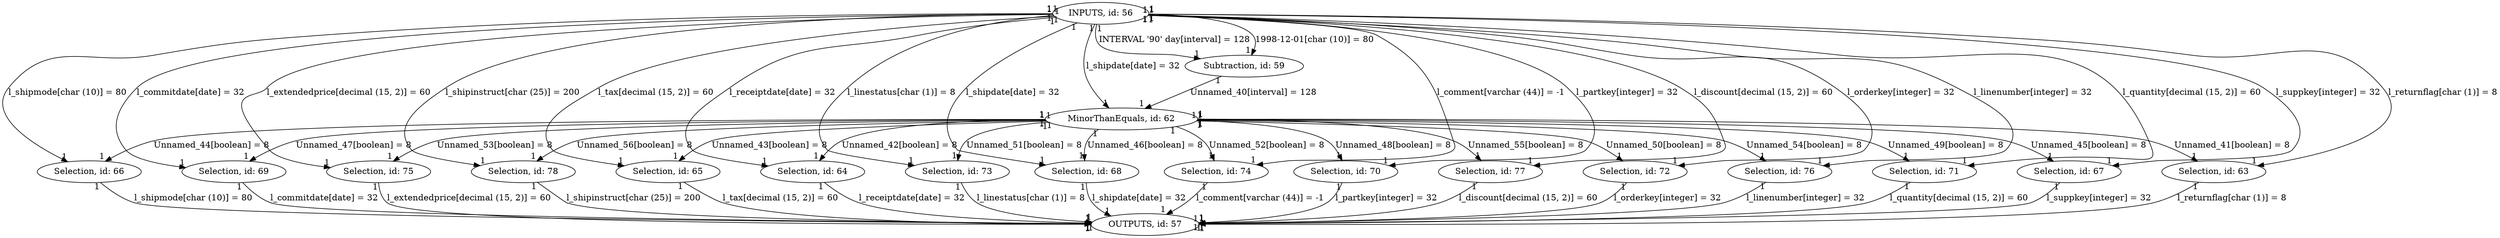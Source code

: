digraph {
"Selection, id: 66" -> "OUTPUTS, id: 57"[label="l_shipmode[char (10)] = 80", headlabel="1", taillabel="1" ]
"MinorThanEquals, id: 62" -> "Selection, id: 69"[label="Unnamed_47[boolean] = 8", headlabel="1", taillabel="1" ]
"INPUTS, id: 56" -> "Selection, id: 75"[label="l_extendedprice[decimal (15, 2)] = 60", headlabel="1", taillabel="1" ]
"INPUTS, id: 56" -> "Subtraction, id: 59"[label="1998-12-01[char (10)] = 80", headlabel="1", taillabel="1" ]
"MinorThanEquals, id: 62" -> "Selection, id: 66"[label="Unnamed_44[boolean] = 8", headlabel="1", taillabel="1" ]
"MinorThanEquals, id: 62" -> "Selection, id: 74"[label="Unnamed_52[boolean] = 8", headlabel="1", taillabel="1" ]
"MinorThanEquals, id: 62" -> "Selection, id: 73"[label="Unnamed_51[boolean] = 8", headlabel="1", taillabel="1" ]
"INPUTS, id: 56" -> "Selection, id: 68"[label="l_shipdate[date] = 32", headlabel="1", taillabel="1" ]
"Selection, id: 75" -> "OUTPUTS, id: 57"[label="l_extendedprice[decimal (15, 2)] = 60", headlabel="1", taillabel="1" ]
"INPUTS, id: 56" -> "Selection, id: 72"[label="l_orderkey[integer] = 32", headlabel="1", taillabel="1" ]
"Selection, id: 77" -> "OUTPUTS, id: 57"[label="l_discount[decimal (15, 2)] = 60", headlabel="1", taillabel="1" ]
"MinorThanEquals, id: 62" -> "Selection, id: 78"[label="Unnamed_56[boolean] = 8", headlabel="1", taillabel="1" ]
"INPUTS, id: 56" -> "Selection, id: 73"[label="l_linestatus[char (1)] = 8", headlabel="1", taillabel="1" ]
"INPUTS, id: 56" -> "Selection, id: 64"[label="l_receiptdate[date] = 32", headlabel="1", taillabel="1" ]
"INPUTS, id: 56" -> "Selection, id: 65"[label="l_tax[decimal (15, 2)] = 60", headlabel="1", taillabel="1" ]
"INPUTS, id: 56" -> "Selection, id: 78"[label="l_shipinstruct[char (25)] = 200", headlabel="1", taillabel="1" ]
"Selection, id: 67" -> "OUTPUTS, id: 57"[label="l_suppkey[integer] = 32", headlabel="1", taillabel="1" ]
"INPUTS, id: 56" -> "Selection, id: 67"[label="l_suppkey[integer] = 32", headlabel="1", taillabel="1" ]
"INPUTS, id: 56" -> "Selection, id: 69"[label="l_commitdate[date] = 32", headlabel="1", taillabel="1" ]
"MinorThanEquals, id: 62" -> "Selection, id: 76"[label="Unnamed_54[boolean] = 8", headlabel="1", taillabel="1" ]
"INPUTS, id: 56" -> "Selection, id: 66"[label="l_shipmode[char (10)] = 80", headlabel="1", taillabel="1" ]
"MinorThanEquals, id: 62" -> "Selection, id: 65"[label="Unnamed_43[boolean] = 8", headlabel="1", taillabel="1" ]
"MinorThanEquals, id: 62" -> "Selection, id: 70"[label="Unnamed_48[boolean] = 8", headlabel="1", taillabel="1" ]
"Selection, id: 69" -> "OUTPUTS, id: 57"[label="l_commitdate[date] = 32", headlabel="1", taillabel="1" ]
"MinorThanEquals, id: 62" -> "Selection, id: 67"[label="Unnamed_45[boolean] = 8", headlabel="1", taillabel="1" ]
"Selection, id: 71" -> "OUTPUTS, id: 57"[label="l_quantity[decimal (15, 2)] = 60", headlabel="1", taillabel="1" ]
"MinorThanEquals, id: 62" -> "Selection, id: 64"[label="Unnamed_42[boolean] = 8", headlabel="1", taillabel="1" ]
"INPUTS, id: 56" -> "Selection, id: 71"[label="l_quantity[decimal (15, 2)] = 60", headlabel="1", taillabel="1" ]
"Selection, id: 76" -> "OUTPUTS, id: 57"[label="l_linenumber[integer] = 32", headlabel="1", taillabel="1" ]
"MinorThanEquals, id: 62" -> "Selection, id: 68"[label="Unnamed_46[boolean] = 8", headlabel="1", taillabel="1" ]
"INPUTS, id: 56" -> "MinorThanEquals, id: 62"[label="l_shipdate[date] = 32", headlabel="1", taillabel="1" ]
"MinorThanEquals, id: 62" -> "Selection, id: 71"[label="Unnamed_49[boolean] = 8", headlabel="1", taillabel="1" ]
"MinorThanEquals, id: 62" -> "Selection, id: 75"[label="Unnamed_53[boolean] = 8", headlabel="1", taillabel="1" ]
"INPUTS, id: 56" -> "Selection, id: 63"[label="l_returnflag[char (1)] = 8", headlabel="1", taillabel="1" ]
"INPUTS, id: 56" -> "Selection, id: 70"[label="l_partkey[integer] = 32", headlabel="1", taillabel="1" ]
"Selection, id: 64" -> "OUTPUTS, id: 57"[label="l_receiptdate[date] = 32", headlabel="1", taillabel="1" ]
"MinorThanEquals, id: 62" -> "Selection, id: 77"[label="Unnamed_55[boolean] = 8", headlabel="1", taillabel="1" ]
"Selection, id: 78" -> "OUTPUTS, id: 57"[label="l_shipinstruct[char (25)] = 200", headlabel="1", taillabel="1" ]
"Subtraction, id: 59" -> "MinorThanEquals, id: 62"[label="Unnamed_40[interval] = 128", headlabel="1", taillabel="1" ]
"Selection, id: 65" -> "OUTPUTS, id: 57"[label="l_tax[decimal (15, 2)] = 60", headlabel="1", taillabel="1" ]
"MinorThanEquals, id: 62" -> "Selection, id: 72"[label="Unnamed_50[boolean] = 8", headlabel="1", taillabel="1" ]
"Selection, id: 72" -> "OUTPUTS, id: 57"[label="l_orderkey[integer] = 32", headlabel="1", taillabel="1" ]
"INPUTS, id: 56" -> "Selection, id: 77"[label="l_discount[decimal (15, 2)] = 60", headlabel="1", taillabel="1" ]
"Selection, id: 63" -> "OUTPUTS, id: 57"[label="l_returnflag[char (1)] = 8", headlabel="1", taillabel="1" ]
"Selection, id: 73" -> "OUTPUTS, id: 57"[label="l_linestatus[char (1)] = 8", headlabel="1", taillabel="1" ]
"Selection, id: 74" -> "OUTPUTS, id: 57"[label="l_comment[varchar (44)] = -1", headlabel="1", taillabel="1" ]
"INPUTS, id: 56" -> "Selection, id: 76"[label="l_linenumber[integer] = 32", headlabel="1", taillabel="1" ]
"Selection, id: 68" -> "OUTPUTS, id: 57"[label="l_shipdate[date] = 32", headlabel="1", taillabel="1" ]
"INPUTS, id: 56" -> "Selection, id: 74"[label="l_comment[varchar (44)] = -1", headlabel="1", taillabel="1" ]
"MinorThanEquals, id: 62" -> "Selection, id: 63"[label="Unnamed_41[boolean] = 8", headlabel="1", taillabel="1" ]
"Selection, id: 70" -> "OUTPUTS, id: 57"[label="l_partkey[integer] = 32", headlabel="1", taillabel="1" ]
"INPUTS, id: 56" -> "Subtraction, id: 59"[label="INTERVAL '90' day[interval] = 128", headlabel="1", taillabel="1" ]
}

